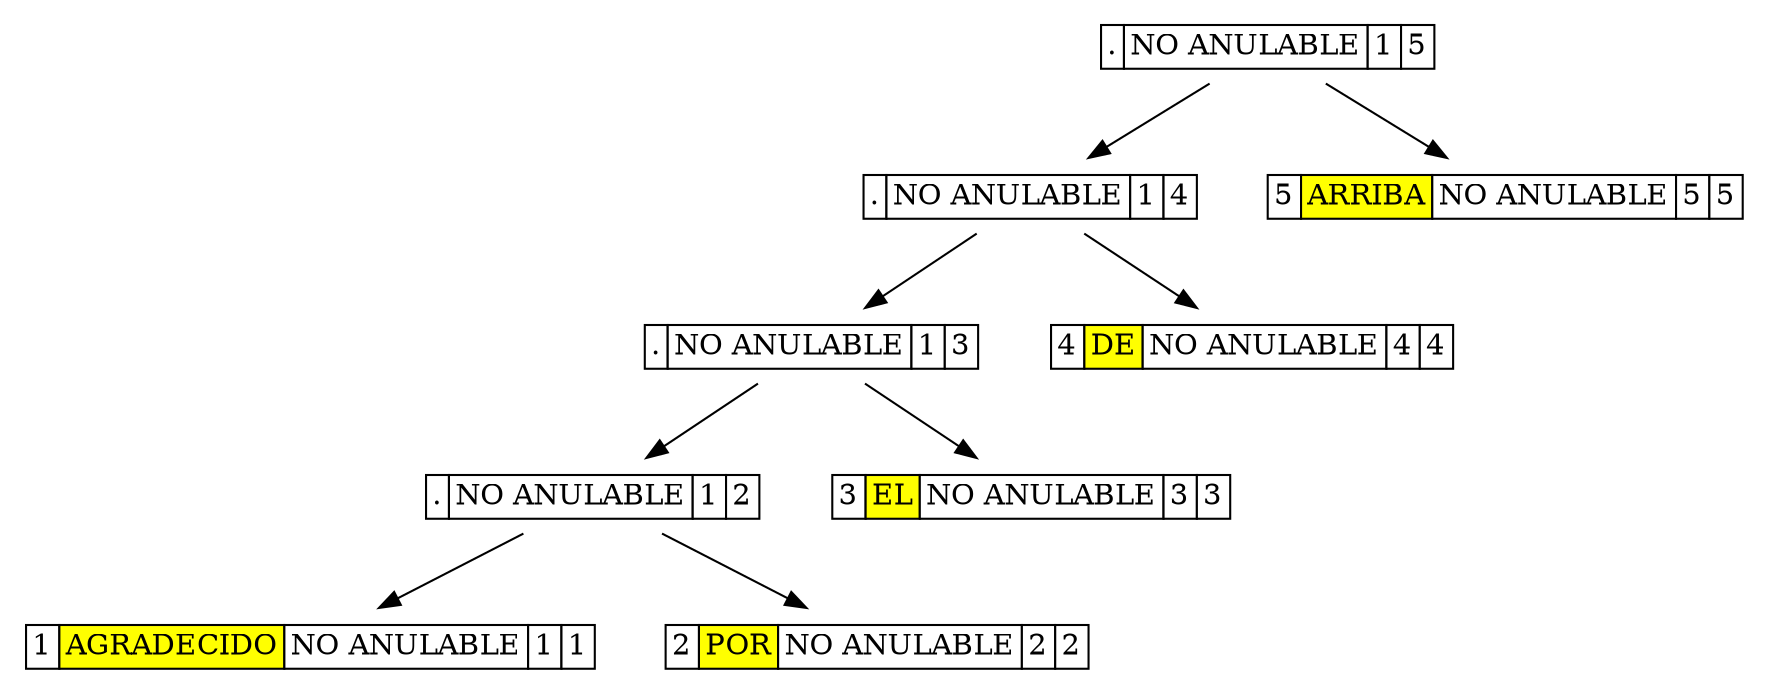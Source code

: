 digraph { 
rankdir = TB; 
node [shape = none];
nodo0 [label = <<table border="0" cellspacing="0"> <tr><td border="1" bgcolor="white" fixedsize="true" >.</td><td border="1" bgcolor="white" fixedsize="true">NO ANULABLE</td><td border="1" bgcolor="white" fixedsize="true" >1</td><td border="1" bgcolor="white" fixedsize="true" >5</td></tr></table>>]; 
nodo1 [label = <<table border="0" cellspacing="0"> <tr><td border="1" bgcolor="white" fixedsize="true" >.</td><td border="1" bgcolor="white" fixedsize="true">NO ANULABLE</td><td border="1" bgcolor="white" fixedsize="true" >1</td><td border="1" bgcolor="white" fixedsize="true" >4</td></tr></table>>]; 
nodo2 [label = <<table border="0" cellspacing="0"> <tr><td border="1" bgcolor="white" fixedsize="true" >.</td><td border="1" bgcolor="white" fixedsize="true">NO ANULABLE</td><td border="1" bgcolor="white" fixedsize="true" >1</td><td border="1" bgcolor="white" fixedsize="true" >3</td></tr></table>>]; 
nodo3 [label = <<table border="0" cellspacing="0"> <tr><td border="1" bgcolor="white" fixedsize="true" >.</td><td border="1" bgcolor="white" fixedsize="true">NO ANULABLE</td><td border="1" bgcolor="white" fixedsize="true" >1</td><td border="1" bgcolor="white" fixedsize="true" >2</td></tr></table>>]; 
nodo4 [label = <<table border="0" cellspacing="0"> <tr><td border="1" bgcolor="white" fixedsize="true" >1</td><td border="1" bgcolor="yellow" fixedsize="true" >AGRADECIDO</td><td border="1" bgcolor="white" fixedsize="true">NO ANULABLE</td><td border="1" bgcolor="white" fixedsize="true" >1</td><td border="1" bgcolor="white" fixedsize="true" >1</td></tr></table>>]; 
nodo5 [label = <<table border="0" cellspacing="0"> <tr><td border="1" bgcolor="white" fixedsize="true" >2</td><td border="1" bgcolor="yellow" fixedsize="true" >POR</td><td border="1" bgcolor="white" fixedsize="true">NO ANULABLE</td><td border="1" bgcolor="white" fixedsize="true" >2</td><td border="1" bgcolor="white" fixedsize="true" >2</td></tr></table>>]; 
nodo6 [label = <<table border="0" cellspacing="0"> <tr><td border="1" bgcolor="white" fixedsize="true" >3</td><td border="1" bgcolor="yellow" fixedsize="true" >EL</td><td border="1" bgcolor="white" fixedsize="true">NO ANULABLE</td><td border="1" bgcolor="white" fixedsize="true" >3</td><td border="1" bgcolor="white" fixedsize="true" >3</td></tr></table>>]; 
nodo7 [label = <<table border="0" cellspacing="0"> <tr><td border="1" bgcolor="white" fixedsize="true" >4</td><td border="1" bgcolor="yellow" fixedsize="true" >DE</td><td border="1" bgcolor="white" fixedsize="true">NO ANULABLE</td><td border="1" bgcolor="white" fixedsize="true" >4</td><td border="1" bgcolor="white" fixedsize="true" >4</td></tr></table>>]; 
nodo8 [label = <<table border="0" cellspacing="0"> <tr><td border="1" bgcolor="white" fixedsize="true" >5</td><td border="1" bgcolor="yellow" fixedsize="true" >ARRIBA</td><td border="1" bgcolor="white" fixedsize="true">NO ANULABLE</td><td border="1" bgcolor="white" fixedsize="true" >5</td><td border="1" bgcolor="white" fixedsize="true" >5</td></tr></table>>]; 

nodo0->nodo1; 
nodo1->nodo2; 
nodo2->nodo3; 
nodo3->nodo4; 
nodo3->nodo5; 
nodo2->nodo6; 
nodo1->nodo7; 
nodo0->nodo8; 

}
